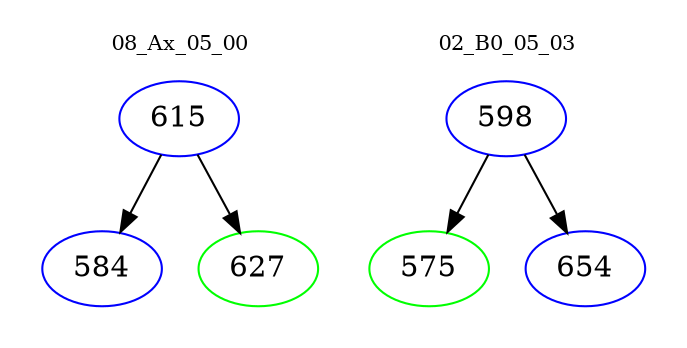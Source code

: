 digraph{
subgraph cluster_0 {
color = white
label = "08_Ax_05_00";
fontsize=10;
T0_615 [label="615", color="blue"]
T0_615 -> T0_584 [color="black"]
T0_584 [label="584", color="blue"]
T0_615 -> T0_627 [color="black"]
T0_627 [label="627", color="green"]
}
subgraph cluster_1 {
color = white
label = "02_B0_05_03";
fontsize=10;
T1_598 [label="598", color="blue"]
T1_598 -> T1_575 [color="black"]
T1_575 [label="575", color="green"]
T1_598 -> T1_654 [color="black"]
T1_654 [label="654", color="blue"]
}
}
